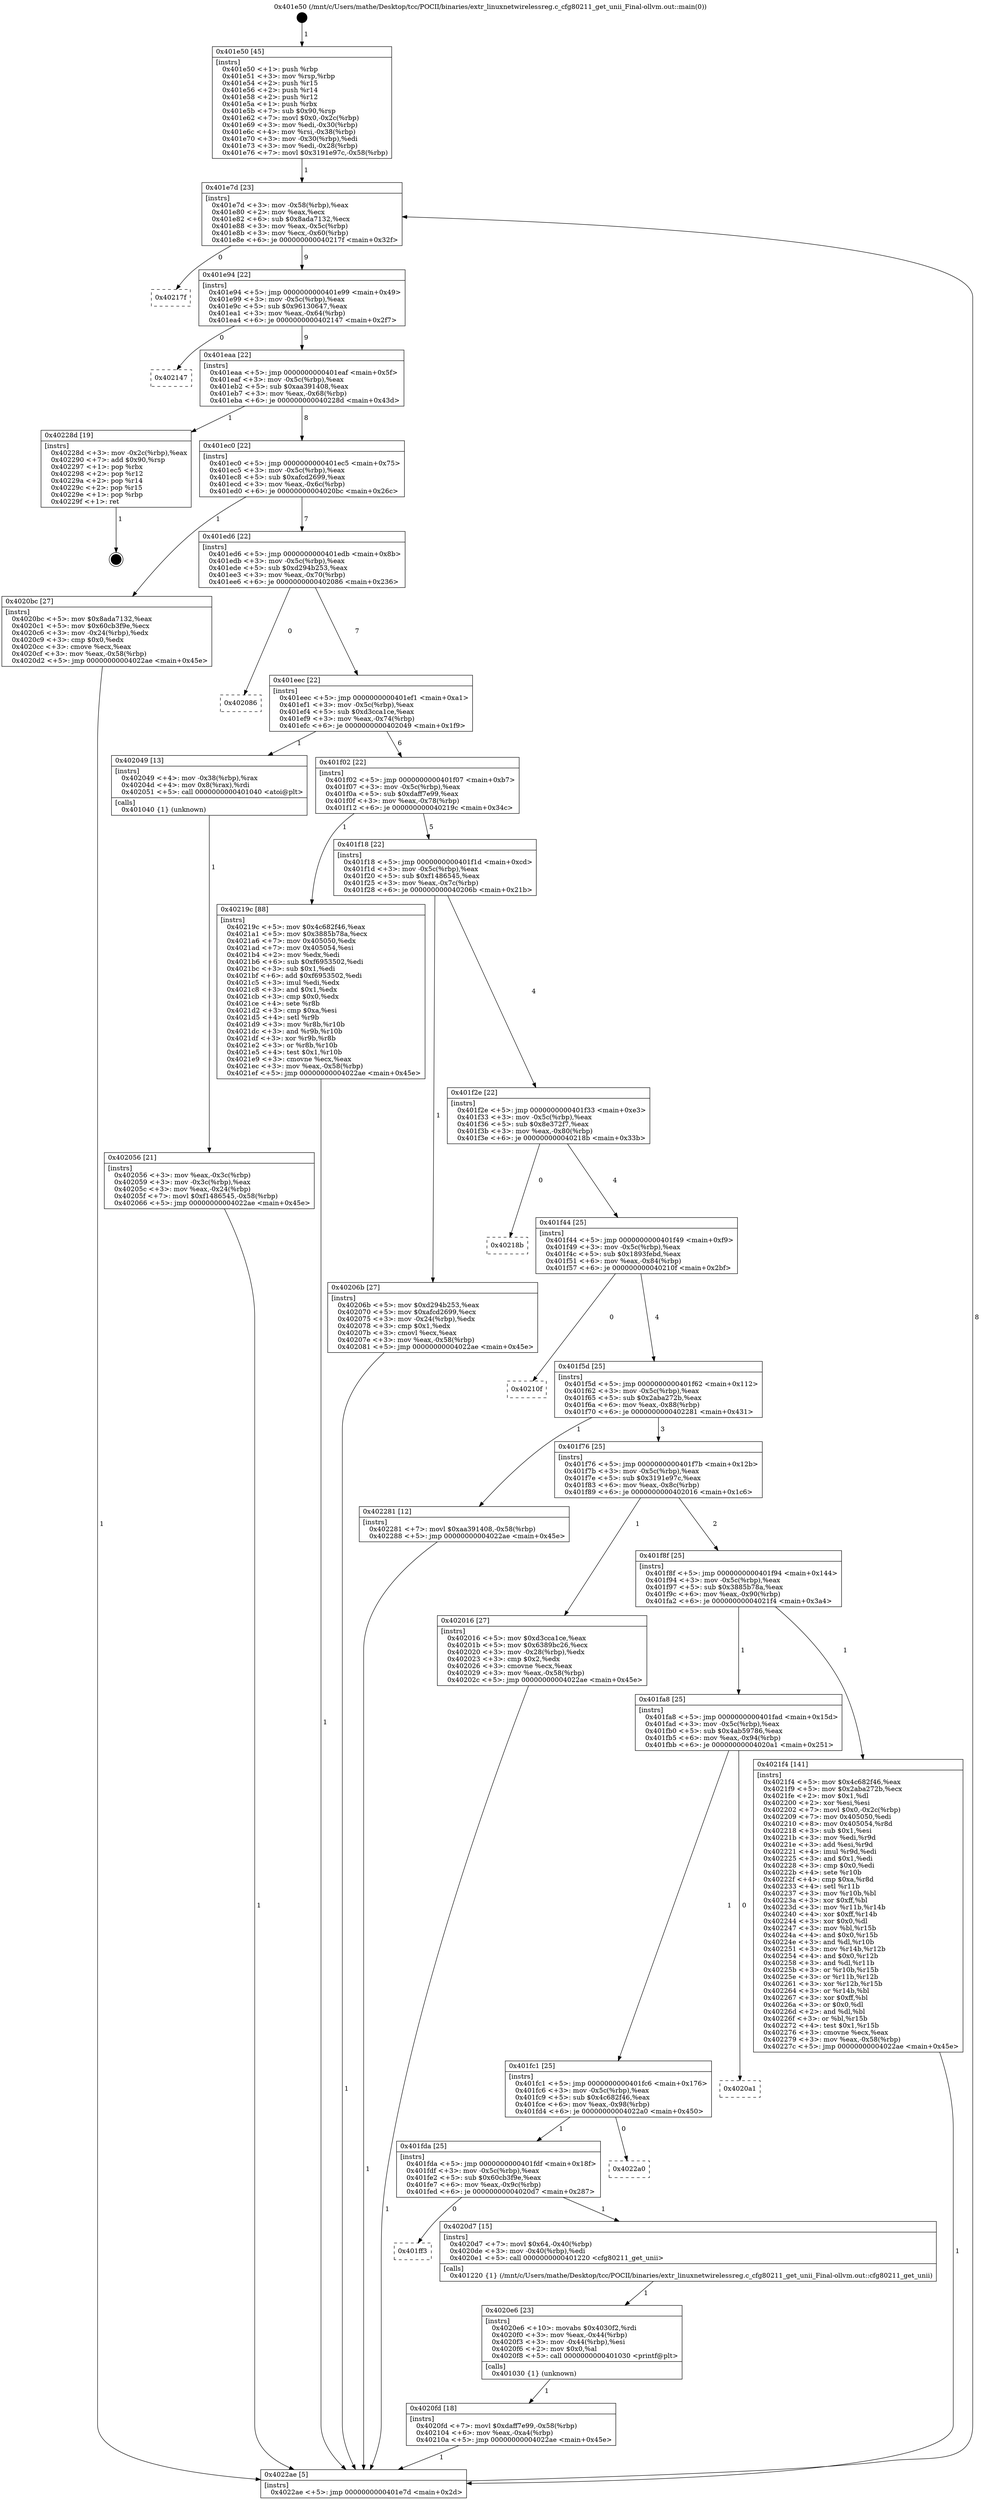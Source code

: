digraph "0x401e50" {
  label = "0x401e50 (/mnt/c/Users/mathe/Desktop/tcc/POCII/binaries/extr_linuxnetwirelessreg.c_cfg80211_get_unii_Final-ollvm.out::main(0))"
  labelloc = "t"
  node[shape=record]

  Entry [label="",width=0.3,height=0.3,shape=circle,fillcolor=black,style=filled]
  "0x401e7d" [label="{
     0x401e7d [23]\l
     | [instrs]\l
     &nbsp;&nbsp;0x401e7d \<+3\>: mov -0x58(%rbp),%eax\l
     &nbsp;&nbsp;0x401e80 \<+2\>: mov %eax,%ecx\l
     &nbsp;&nbsp;0x401e82 \<+6\>: sub $0x8ada7132,%ecx\l
     &nbsp;&nbsp;0x401e88 \<+3\>: mov %eax,-0x5c(%rbp)\l
     &nbsp;&nbsp;0x401e8b \<+3\>: mov %ecx,-0x60(%rbp)\l
     &nbsp;&nbsp;0x401e8e \<+6\>: je 000000000040217f \<main+0x32f\>\l
  }"]
  "0x40217f" [label="{
     0x40217f\l
  }", style=dashed]
  "0x401e94" [label="{
     0x401e94 [22]\l
     | [instrs]\l
     &nbsp;&nbsp;0x401e94 \<+5\>: jmp 0000000000401e99 \<main+0x49\>\l
     &nbsp;&nbsp;0x401e99 \<+3\>: mov -0x5c(%rbp),%eax\l
     &nbsp;&nbsp;0x401e9c \<+5\>: sub $0x96130647,%eax\l
     &nbsp;&nbsp;0x401ea1 \<+3\>: mov %eax,-0x64(%rbp)\l
     &nbsp;&nbsp;0x401ea4 \<+6\>: je 0000000000402147 \<main+0x2f7\>\l
  }"]
  Exit [label="",width=0.3,height=0.3,shape=circle,fillcolor=black,style=filled,peripheries=2]
  "0x402147" [label="{
     0x402147\l
  }", style=dashed]
  "0x401eaa" [label="{
     0x401eaa [22]\l
     | [instrs]\l
     &nbsp;&nbsp;0x401eaa \<+5\>: jmp 0000000000401eaf \<main+0x5f\>\l
     &nbsp;&nbsp;0x401eaf \<+3\>: mov -0x5c(%rbp),%eax\l
     &nbsp;&nbsp;0x401eb2 \<+5\>: sub $0xaa391408,%eax\l
     &nbsp;&nbsp;0x401eb7 \<+3\>: mov %eax,-0x68(%rbp)\l
     &nbsp;&nbsp;0x401eba \<+6\>: je 000000000040228d \<main+0x43d\>\l
  }"]
  "0x4020fd" [label="{
     0x4020fd [18]\l
     | [instrs]\l
     &nbsp;&nbsp;0x4020fd \<+7\>: movl $0xdaff7e99,-0x58(%rbp)\l
     &nbsp;&nbsp;0x402104 \<+6\>: mov %eax,-0xa4(%rbp)\l
     &nbsp;&nbsp;0x40210a \<+5\>: jmp 00000000004022ae \<main+0x45e\>\l
  }"]
  "0x40228d" [label="{
     0x40228d [19]\l
     | [instrs]\l
     &nbsp;&nbsp;0x40228d \<+3\>: mov -0x2c(%rbp),%eax\l
     &nbsp;&nbsp;0x402290 \<+7\>: add $0x90,%rsp\l
     &nbsp;&nbsp;0x402297 \<+1\>: pop %rbx\l
     &nbsp;&nbsp;0x402298 \<+2\>: pop %r12\l
     &nbsp;&nbsp;0x40229a \<+2\>: pop %r14\l
     &nbsp;&nbsp;0x40229c \<+2\>: pop %r15\l
     &nbsp;&nbsp;0x40229e \<+1\>: pop %rbp\l
     &nbsp;&nbsp;0x40229f \<+1\>: ret\l
  }"]
  "0x401ec0" [label="{
     0x401ec0 [22]\l
     | [instrs]\l
     &nbsp;&nbsp;0x401ec0 \<+5\>: jmp 0000000000401ec5 \<main+0x75\>\l
     &nbsp;&nbsp;0x401ec5 \<+3\>: mov -0x5c(%rbp),%eax\l
     &nbsp;&nbsp;0x401ec8 \<+5\>: sub $0xafcd2699,%eax\l
     &nbsp;&nbsp;0x401ecd \<+3\>: mov %eax,-0x6c(%rbp)\l
     &nbsp;&nbsp;0x401ed0 \<+6\>: je 00000000004020bc \<main+0x26c\>\l
  }"]
  "0x4020e6" [label="{
     0x4020e6 [23]\l
     | [instrs]\l
     &nbsp;&nbsp;0x4020e6 \<+10\>: movabs $0x4030f2,%rdi\l
     &nbsp;&nbsp;0x4020f0 \<+3\>: mov %eax,-0x44(%rbp)\l
     &nbsp;&nbsp;0x4020f3 \<+3\>: mov -0x44(%rbp),%esi\l
     &nbsp;&nbsp;0x4020f6 \<+2\>: mov $0x0,%al\l
     &nbsp;&nbsp;0x4020f8 \<+5\>: call 0000000000401030 \<printf@plt\>\l
     | [calls]\l
     &nbsp;&nbsp;0x401030 \{1\} (unknown)\l
  }"]
  "0x4020bc" [label="{
     0x4020bc [27]\l
     | [instrs]\l
     &nbsp;&nbsp;0x4020bc \<+5\>: mov $0x8ada7132,%eax\l
     &nbsp;&nbsp;0x4020c1 \<+5\>: mov $0x60cb3f9e,%ecx\l
     &nbsp;&nbsp;0x4020c6 \<+3\>: mov -0x24(%rbp),%edx\l
     &nbsp;&nbsp;0x4020c9 \<+3\>: cmp $0x0,%edx\l
     &nbsp;&nbsp;0x4020cc \<+3\>: cmove %ecx,%eax\l
     &nbsp;&nbsp;0x4020cf \<+3\>: mov %eax,-0x58(%rbp)\l
     &nbsp;&nbsp;0x4020d2 \<+5\>: jmp 00000000004022ae \<main+0x45e\>\l
  }"]
  "0x401ed6" [label="{
     0x401ed6 [22]\l
     | [instrs]\l
     &nbsp;&nbsp;0x401ed6 \<+5\>: jmp 0000000000401edb \<main+0x8b\>\l
     &nbsp;&nbsp;0x401edb \<+3\>: mov -0x5c(%rbp),%eax\l
     &nbsp;&nbsp;0x401ede \<+5\>: sub $0xd294b253,%eax\l
     &nbsp;&nbsp;0x401ee3 \<+3\>: mov %eax,-0x70(%rbp)\l
     &nbsp;&nbsp;0x401ee6 \<+6\>: je 0000000000402086 \<main+0x236\>\l
  }"]
  "0x401ff3" [label="{
     0x401ff3\l
  }", style=dashed]
  "0x402086" [label="{
     0x402086\l
  }", style=dashed]
  "0x401eec" [label="{
     0x401eec [22]\l
     | [instrs]\l
     &nbsp;&nbsp;0x401eec \<+5\>: jmp 0000000000401ef1 \<main+0xa1\>\l
     &nbsp;&nbsp;0x401ef1 \<+3\>: mov -0x5c(%rbp),%eax\l
     &nbsp;&nbsp;0x401ef4 \<+5\>: sub $0xd3cca1ce,%eax\l
     &nbsp;&nbsp;0x401ef9 \<+3\>: mov %eax,-0x74(%rbp)\l
     &nbsp;&nbsp;0x401efc \<+6\>: je 0000000000402049 \<main+0x1f9\>\l
  }"]
  "0x4020d7" [label="{
     0x4020d7 [15]\l
     | [instrs]\l
     &nbsp;&nbsp;0x4020d7 \<+7\>: movl $0x64,-0x40(%rbp)\l
     &nbsp;&nbsp;0x4020de \<+3\>: mov -0x40(%rbp),%edi\l
     &nbsp;&nbsp;0x4020e1 \<+5\>: call 0000000000401220 \<cfg80211_get_unii\>\l
     | [calls]\l
     &nbsp;&nbsp;0x401220 \{1\} (/mnt/c/Users/mathe/Desktop/tcc/POCII/binaries/extr_linuxnetwirelessreg.c_cfg80211_get_unii_Final-ollvm.out::cfg80211_get_unii)\l
  }"]
  "0x402049" [label="{
     0x402049 [13]\l
     | [instrs]\l
     &nbsp;&nbsp;0x402049 \<+4\>: mov -0x38(%rbp),%rax\l
     &nbsp;&nbsp;0x40204d \<+4\>: mov 0x8(%rax),%rdi\l
     &nbsp;&nbsp;0x402051 \<+5\>: call 0000000000401040 \<atoi@plt\>\l
     | [calls]\l
     &nbsp;&nbsp;0x401040 \{1\} (unknown)\l
  }"]
  "0x401f02" [label="{
     0x401f02 [22]\l
     | [instrs]\l
     &nbsp;&nbsp;0x401f02 \<+5\>: jmp 0000000000401f07 \<main+0xb7\>\l
     &nbsp;&nbsp;0x401f07 \<+3\>: mov -0x5c(%rbp),%eax\l
     &nbsp;&nbsp;0x401f0a \<+5\>: sub $0xdaff7e99,%eax\l
     &nbsp;&nbsp;0x401f0f \<+3\>: mov %eax,-0x78(%rbp)\l
     &nbsp;&nbsp;0x401f12 \<+6\>: je 000000000040219c \<main+0x34c\>\l
  }"]
  "0x401fda" [label="{
     0x401fda [25]\l
     | [instrs]\l
     &nbsp;&nbsp;0x401fda \<+5\>: jmp 0000000000401fdf \<main+0x18f\>\l
     &nbsp;&nbsp;0x401fdf \<+3\>: mov -0x5c(%rbp),%eax\l
     &nbsp;&nbsp;0x401fe2 \<+5\>: sub $0x60cb3f9e,%eax\l
     &nbsp;&nbsp;0x401fe7 \<+6\>: mov %eax,-0x9c(%rbp)\l
     &nbsp;&nbsp;0x401fed \<+6\>: je 00000000004020d7 \<main+0x287\>\l
  }"]
  "0x40219c" [label="{
     0x40219c [88]\l
     | [instrs]\l
     &nbsp;&nbsp;0x40219c \<+5\>: mov $0x4c682f46,%eax\l
     &nbsp;&nbsp;0x4021a1 \<+5\>: mov $0x3885b78a,%ecx\l
     &nbsp;&nbsp;0x4021a6 \<+7\>: mov 0x405050,%edx\l
     &nbsp;&nbsp;0x4021ad \<+7\>: mov 0x405054,%esi\l
     &nbsp;&nbsp;0x4021b4 \<+2\>: mov %edx,%edi\l
     &nbsp;&nbsp;0x4021b6 \<+6\>: sub $0xf6953502,%edi\l
     &nbsp;&nbsp;0x4021bc \<+3\>: sub $0x1,%edi\l
     &nbsp;&nbsp;0x4021bf \<+6\>: add $0xf6953502,%edi\l
     &nbsp;&nbsp;0x4021c5 \<+3\>: imul %edi,%edx\l
     &nbsp;&nbsp;0x4021c8 \<+3\>: and $0x1,%edx\l
     &nbsp;&nbsp;0x4021cb \<+3\>: cmp $0x0,%edx\l
     &nbsp;&nbsp;0x4021ce \<+4\>: sete %r8b\l
     &nbsp;&nbsp;0x4021d2 \<+3\>: cmp $0xa,%esi\l
     &nbsp;&nbsp;0x4021d5 \<+4\>: setl %r9b\l
     &nbsp;&nbsp;0x4021d9 \<+3\>: mov %r8b,%r10b\l
     &nbsp;&nbsp;0x4021dc \<+3\>: and %r9b,%r10b\l
     &nbsp;&nbsp;0x4021df \<+3\>: xor %r9b,%r8b\l
     &nbsp;&nbsp;0x4021e2 \<+3\>: or %r8b,%r10b\l
     &nbsp;&nbsp;0x4021e5 \<+4\>: test $0x1,%r10b\l
     &nbsp;&nbsp;0x4021e9 \<+3\>: cmovne %ecx,%eax\l
     &nbsp;&nbsp;0x4021ec \<+3\>: mov %eax,-0x58(%rbp)\l
     &nbsp;&nbsp;0x4021ef \<+5\>: jmp 00000000004022ae \<main+0x45e\>\l
  }"]
  "0x401f18" [label="{
     0x401f18 [22]\l
     | [instrs]\l
     &nbsp;&nbsp;0x401f18 \<+5\>: jmp 0000000000401f1d \<main+0xcd\>\l
     &nbsp;&nbsp;0x401f1d \<+3\>: mov -0x5c(%rbp),%eax\l
     &nbsp;&nbsp;0x401f20 \<+5\>: sub $0xf1486545,%eax\l
     &nbsp;&nbsp;0x401f25 \<+3\>: mov %eax,-0x7c(%rbp)\l
     &nbsp;&nbsp;0x401f28 \<+6\>: je 000000000040206b \<main+0x21b\>\l
  }"]
  "0x4022a0" [label="{
     0x4022a0\l
  }", style=dashed]
  "0x40206b" [label="{
     0x40206b [27]\l
     | [instrs]\l
     &nbsp;&nbsp;0x40206b \<+5\>: mov $0xd294b253,%eax\l
     &nbsp;&nbsp;0x402070 \<+5\>: mov $0xafcd2699,%ecx\l
     &nbsp;&nbsp;0x402075 \<+3\>: mov -0x24(%rbp),%edx\l
     &nbsp;&nbsp;0x402078 \<+3\>: cmp $0x1,%edx\l
     &nbsp;&nbsp;0x40207b \<+3\>: cmovl %ecx,%eax\l
     &nbsp;&nbsp;0x40207e \<+3\>: mov %eax,-0x58(%rbp)\l
     &nbsp;&nbsp;0x402081 \<+5\>: jmp 00000000004022ae \<main+0x45e\>\l
  }"]
  "0x401f2e" [label="{
     0x401f2e [22]\l
     | [instrs]\l
     &nbsp;&nbsp;0x401f2e \<+5\>: jmp 0000000000401f33 \<main+0xe3\>\l
     &nbsp;&nbsp;0x401f33 \<+3\>: mov -0x5c(%rbp),%eax\l
     &nbsp;&nbsp;0x401f36 \<+5\>: sub $0x8e372f7,%eax\l
     &nbsp;&nbsp;0x401f3b \<+3\>: mov %eax,-0x80(%rbp)\l
     &nbsp;&nbsp;0x401f3e \<+6\>: je 000000000040218b \<main+0x33b\>\l
  }"]
  "0x401fc1" [label="{
     0x401fc1 [25]\l
     | [instrs]\l
     &nbsp;&nbsp;0x401fc1 \<+5\>: jmp 0000000000401fc6 \<main+0x176\>\l
     &nbsp;&nbsp;0x401fc6 \<+3\>: mov -0x5c(%rbp),%eax\l
     &nbsp;&nbsp;0x401fc9 \<+5\>: sub $0x4c682f46,%eax\l
     &nbsp;&nbsp;0x401fce \<+6\>: mov %eax,-0x98(%rbp)\l
     &nbsp;&nbsp;0x401fd4 \<+6\>: je 00000000004022a0 \<main+0x450\>\l
  }"]
  "0x40218b" [label="{
     0x40218b\l
  }", style=dashed]
  "0x401f44" [label="{
     0x401f44 [25]\l
     | [instrs]\l
     &nbsp;&nbsp;0x401f44 \<+5\>: jmp 0000000000401f49 \<main+0xf9\>\l
     &nbsp;&nbsp;0x401f49 \<+3\>: mov -0x5c(%rbp),%eax\l
     &nbsp;&nbsp;0x401f4c \<+5\>: sub $0x1893febd,%eax\l
     &nbsp;&nbsp;0x401f51 \<+6\>: mov %eax,-0x84(%rbp)\l
     &nbsp;&nbsp;0x401f57 \<+6\>: je 000000000040210f \<main+0x2bf\>\l
  }"]
  "0x4020a1" [label="{
     0x4020a1\l
  }", style=dashed]
  "0x40210f" [label="{
     0x40210f\l
  }", style=dashed]
  "0x401f5d" [label="{
     0x401f5d [25]\l
     | [instrs]\l
     &nbsp;&nbsp;0x401f5d \<+5\>: jmp 0000000000401f62 \<main+0x112\>\l
     &nbsp;&nbsp;0x401f62 \<+3\>: mov -0x5c(%rbp),%eax\l
     &nbsp;&nbsp;0x401f65 \<+5\>: sub $0x2aba272b,%eax\l
     &nbsp;&nbsp;0x401f6a \<+6\>: mov %eax,-0x88(%rbp)\l
     &nbsp;&nbsp;0x401f70 \<+6\>: je 0000000000402281 \<main+0x431\>\l
  }"]
  "0x401fa8" [label="{
     0x401fa8 [25]\l
     | [instrs]\l
     &nbsp;&nbsp;0x401fa8 \<+5\>: jmp 0000000000401fad \<main+0x15d\>\l
     &nbsp;&nbsp;0x401fad \<+3\>: mov -0x5c(%rbp),%eax\l
     &nbsp;&nbsp;0x401fb0 \<+5\>: sub $0x4ab59786,%eax\l
     &nbsp;&nbsp;0x401fb5 \<+6\>: mov %eax,-0x94(%rbp)\l
     &nbsp;&nbsp;0x401fbb \<+6\>: je 00000000004020a1 \<main+0x251\>\l
  }"]
  "0x402281" [label="{
     0x402281 [12]\l
     | [instrs]\l
     &nbsp;&nbsp;0x402281 \<+7\>: movl $0xaa391408,-0x58(%rbp)\l
     &nbsp;&nbsp;0x402288 \<+5\>: jmp 00000000004022ae \<main+0x45e\>\l
  }"]
  "0x401f76" [label="{
     0x401f76 [25]\l
     | [instrs]\l
     &nbsp;&nbsp;0x401f76 \<+5\>: jmp 0000000000401f7b \<main+0x12b\>\l
     &nbsp;&nbsp;0x401f7b \<+3\>: mov -0x5c(%rbp),%eax\l
     &nbsp;&nbsp;0x401f7e \<+5\>: sub $0x3191e97c,%eax\l
     &nbsp;&nbsp;0x401f83 \<+6\>: mov %eax,-0x8c(%rbp)\l
     &nbsp;&nbsp;0x401f89 \<+6\>: je 0000000000402016 \<main+0x1c6\>\l
  }"]
  "0x4021f4" [label="{
     0x4021f4 [141]\l
     | [instrs]\l
     &nbsp;&nbsp;0x4021f4 \<+5\>: mov $0x4c682f46,%eax\l
     &nbsp;&nbsp;0x4021f9 \<+5\>: mov $0x2aba272b,%ecx\l
     &nbsp;&nbsp;0x4021fe \<+2\>: mov $0x1,%dl\l
     &nbsp;&nbsp;0x402200 \<+2\>: xor %esi,%esi\l
     &nbsp;&nbsp;0x402202 \<+7\>: movl $0x0,-0x2c(%rbp)\l
     &nbsp;&nbsp;0x402209 \<+7\>: mov 0x405050,%edi\l
     &nbsp;&nbsp;0x402210 \<+8\>: mov 0x405054,%r8d\l
     &nbsp;&nbsp;0x402218 \<+3\>: sub $0x1,%esi\l
     &nbsp;&nbsp;0x40221b \<+3\>: mov %edi,%r9d\l
     &nbsp;&nbsp;0x40221e \<+3\>: add %esi,%r9d\l
     &nbsp;&nbsp;0x402221 \<+4\>: imul %r9d,%edi\l
     &nbsp;&nbsp;0x402225 \<+3\>: and $0x1,%edi\l
     &nbsp;&nbsp;0x402228 \<+3\>: cmp $0x0,%edi\l
     &nbsp;&nbsp;0x40222b \<+4\>: sete %r10b\l
     &nbsp;&nbsp;0x40222f \<+4\>: cmp $0xa,%r8d\l
     &nbsp;&nbsp;0x402233 \<+4\>: setl %r11b\l
     &nbsp;&nbsp;0x402237 \<+3\>: mov %r10b,%bl\l
     &nbsp;&nbsp;0x40223a \<+3\>: xor $0xff,%bl\l
     &nbsp;&nbsp;0x40223d \<+3\>: mov %r11b,%r14b\l
     &nbsp;&nbsp;0x402240 \<+4\>: xor $0xff,%r14b\l
     &nbsp;&nbsp;0x402244 \<+3\>: xor $0x0,%dl\l
     &nbsp;&nbsp;0x402247 \<+3\>: mov %bl,%r15b\l
     &nbsp;&nbsp;0x40224a \<+4\>: and $0x0,%r15b\l
     &nbsp;&nbsp;0x40224e \<+3\>: and %dl,%r10b\l
     &nbsp;&nbsp;0x402251 \<+3\>: mov %r14b,%r12b\l
     &nbsp;&nbsp;0x402254 \<+4\>: and $0x0,%r12b\l
     &nbsp;&nbsp;0x402258 \<+3\>: and %dl,%r11b\l
     &nbsp;&nbsp;0x40225b \<+3\>: or %r10b,%r15b\l
     &nbsp;&nbsp;0x40225e \<+3\>: or %r11b,%r12b\l
     &nbsp;&nbsp;0x402261 \<+3\>: xor %r12b,%r15b\l
     &nbsp;&nbsp;0x402264 \<+3\>: or %r14b,%bl\l
     &nbsp;&nbsp;0x402267 \<+3\>: xor $0xff,%bl\l
     &nbsp;&nbsp;0x40226a \<+3\>: or $0x0,%dl\l
     &nbsp;&nbsp;0x40226d \<+2\>: and %dl,%bl\l
     &nbsp;&nbsp;0x40226f \<+3\>: or %bl,%r15b\l
     &nbsp;&nbsp;0x402272 \<+4\>: test $0x1,%r15b\l
     &nbsp;&nbsp;0x402276 \<+3\>: cmovne %ecx,%eax\l
     &nbsp;&nbsp;0x402279 \<+3\>: mov %eax,-0x58(%rbp)\l
     &nbsp;&nbsp;0x40227c \<+5\>: jmp 00000000004022ae \<main+0x45e\>\l
  }"]
  "0x402016" [label="{
     0x402016 [27]\l
     | [instrs]\l
     &nbsp;&nbsp;0x402016 \<+5\>: mov $0xd3cca1ce,%eax\l
     &nbsp;&nbsp;0x40201b \<+5\>: mov $0x6389bc26,%ecx\l
     &nbsp;&nbsp;0x402020 \<+3\>: mov -0x28(%rbp),%edx\l
     &nbsp;&nbsp;0x402023 \<+3\>: cmp $0x2,%edx\l
     &nbsp;&nbsp;0x402026 \<+3\>: cmovne %ecx,%eax\l
     &nbsp;&nbsp;0x402029 \<+3\>: mov %eax,-0x58(%rbp)\l
     &nbsp;&nbsp;0x40202c \<+5\>: jmp 00000000004022ae \<main+0x45e\>\l
  }"]
  "0x401f8f" [label="{
     0x401f8f [25]\l
     | [instrs]\l
     &nbsp;&nbsp;0x401f8f \<+5\>: jmp 0000000000401f94 \<main+0x144\>\l
     &nbsp;&nbsp;0x401f94 \<+3\>: mov -0x5c(%rbp),%eax\l
     &nbsp;&nbsp;0x401f97 \<+5\>: sub $0x3885b78a,%eax\l
     &nbsp;&nbsp;0x401f9c \<+6\>: mov %eax,-0x90(%rbp)\l
     &nbsp;&nbsp;0x401fa2 \<+6\>: je 00000000004021f4 \<main+0x3a4\>\l
  }"]
  "0x4022ae" [label="{
     0x4022ae [5]\l
     | [instrs]\l
     &nbsp;&nbsp;0x4022ae \<+5\>: jmp 0000000000401e7d \<main+0x2d\>\l
  }"]
  "0x401e50" [label="{
     0x401e50 [45]\l
     | [instrs]\l
     &nbsp;&nbsp;0x401e50 \<+1\>: push %rbp\l
     &nbsp;&nbsp;0x401e51 \<+3\>: mov %rsp,%rbp\l
     &nbsp;&nbsp;0x401e54 \<+2\>: push %r15\l
     &nbsp;&nbsp;0x401e56 \<+2\>: push %r14\l
     &nbsp;&nbsp;0x401e58 \<+2\>: push %r12\l
     &nbsp;&nbsp;0x401e5a \<+1\>: push %rbx\l
     &nbsp;&nbsp;0x401e5b \<+7\>: sub $0x90,%rsp\l
     &nbsp;&nbsp;0x401e62 \<+7\>: movl $0x0,-0x2c(%rbp)\l
     &nbsp;&nbsp;0x401e69 \<+3\>: mov %edi,-0x30(%rbp)\l
     &nbsp;&nbsp;0x401e6c \<+4\>: mov %rsi,-0x38(%rbp)\l
     &nbsp;&nbsp;0x401e70 \<+3\>: mov -0x30(%rbp),%edi\l
     &nbsp;&nbsp;0x401e73 \<+3\>: mov %edi,-0x28(%rbp)\l
     &nbsp;&nbsp;0x401e76 \<+7\>: movl $0x3191e97c,-0x58(%rbp)\l
  }"]
  "0x402056" [label="{
     0x402056 [21]\l
     | [instrs]\l
     &nbsp;&nbsp;0x402056 \<+3\>: mov %eax,-0x3c(%rbp)\l
     &nbsp;&nbsp;0x402059 \<+3\>: mov -0x3c(%rbp),%eax\l
     &nbsp;&nbsp;0x40205c \<+3\>: mov %eax,-0x24(%rbp)\l
     &nbsp;&nbsp;0x40205f \<+7\>: movl $0xf1486545,-0x58(%rbp)\l
     &nbsp;&nbsp;0x402066 \<+5\>: jmp 00000000004022ae \<main+0x45e\>\l
  }"]
  Entry -> "0x401e50" [label=" 1"]
  "0x401e7d" -> "0x40217f" [label=" 0"]
  "0x401e7d" -> "0x401e94" [label=" 9"]
  "0x40228d" -> Exit [label=" 1"]
  "0x401e94" -> "0x402147" [label=" 0"]
  "0x401e94" -> "0x401eaa" [label=" 9"]
  "0x402281" -> "0x4022ae" [label=" 1"]
  "0x401eaa" -> "0x40228d" [label=" 1"]
  "0x401eaa" -> "0x401ec0" [label=" 8"]
  "0x4021f4" -> "0x4022ae" [label=" 1"]
  "0x401ec0" -> "0x4020bc" [label=" 1"]
  "0x401ec0" -> "0x401ed6" [label=" 7"]
  "0x40219c" -> "0x4022ae" [label=" 1"]
  "0x401ed6" -> "0x402086" [label=" 0"]
  "0x401ed6" -> "0x401eec" [label=" 7"]
  "0x4020fd" -> "0x4022ae" [label=" 1"]
  "0x401eec" -> "0x402049" [label=" 1"]
  "0x401eec" -> "0x401f02" [label=" 6"]
  "0x4020e6" -> "0x4020fd" [label=" 1"]
  "0x401f02" -> "0x40219c" [label=" 1"]
  "0x401f02" -> "0x401f18" [label=" 5"]
  "0x401fda" -> "0x401ff3" [label=" 0"]
  "0x401f18" -> "0x40206b" [label=" 1"]
  "0x401f18" -> "0x401f2e" [label=" 4"]
  "0x401fda" -> "0x4020d7" [label=" 1"]
  "0x401f2e" -> "0x40218b" [label=" 0"]
  "0x401f2e" -> "0x401f44" [label=" 4"]
  "0x401fc1" -> "0x401fda" [label=" 1"]
  "0x401f44" -> "0x40210f" [label=" 0"]
  "0x401f44" -> "0x401f5d" [label=" 4"]
  "0x401fc1" -> "0x4022a0" [label=" 0"]
  "0x401f5d" -> "0x402281" [label=" 1"]
  "0x401f5d" -> "0x401f76" [label=" 3"]
  "0x401fa8" -> "0x401fc1" [label=" 1"]
  "0x401f76" -> "0x402016" [label=" 1"]
  "0x401f76" -> "0x401f8f" [label=" 2"]
  "0x402016" -> "0x4022ae" [label=" 1"]
  "0x401e50" -> "0x401e7d" [label=" 1"]
  "0x4022ae" -> "0x401e7d" [label=" 8"]
  "0x402049" -> "0x402056" [label=" 1"]
  "0x402056" -> "0x4022ae" [label=" 1"]
  "0x40206b" -> "0x4022ae" [label=" 1"]
  "0x4020bc" -> "0x4022ae" [label=" 1"]
  "0x401fa8" -> "0x4020a1" [label=" 0"]
  "0x401f8f" -> "0x4021f4" [label=" 1"]
  "0x401f8f" -> "0x401fa8" [label=" 1"]
  "0x4020d7" -> "0x4020e6" [label=" 1"]
}
